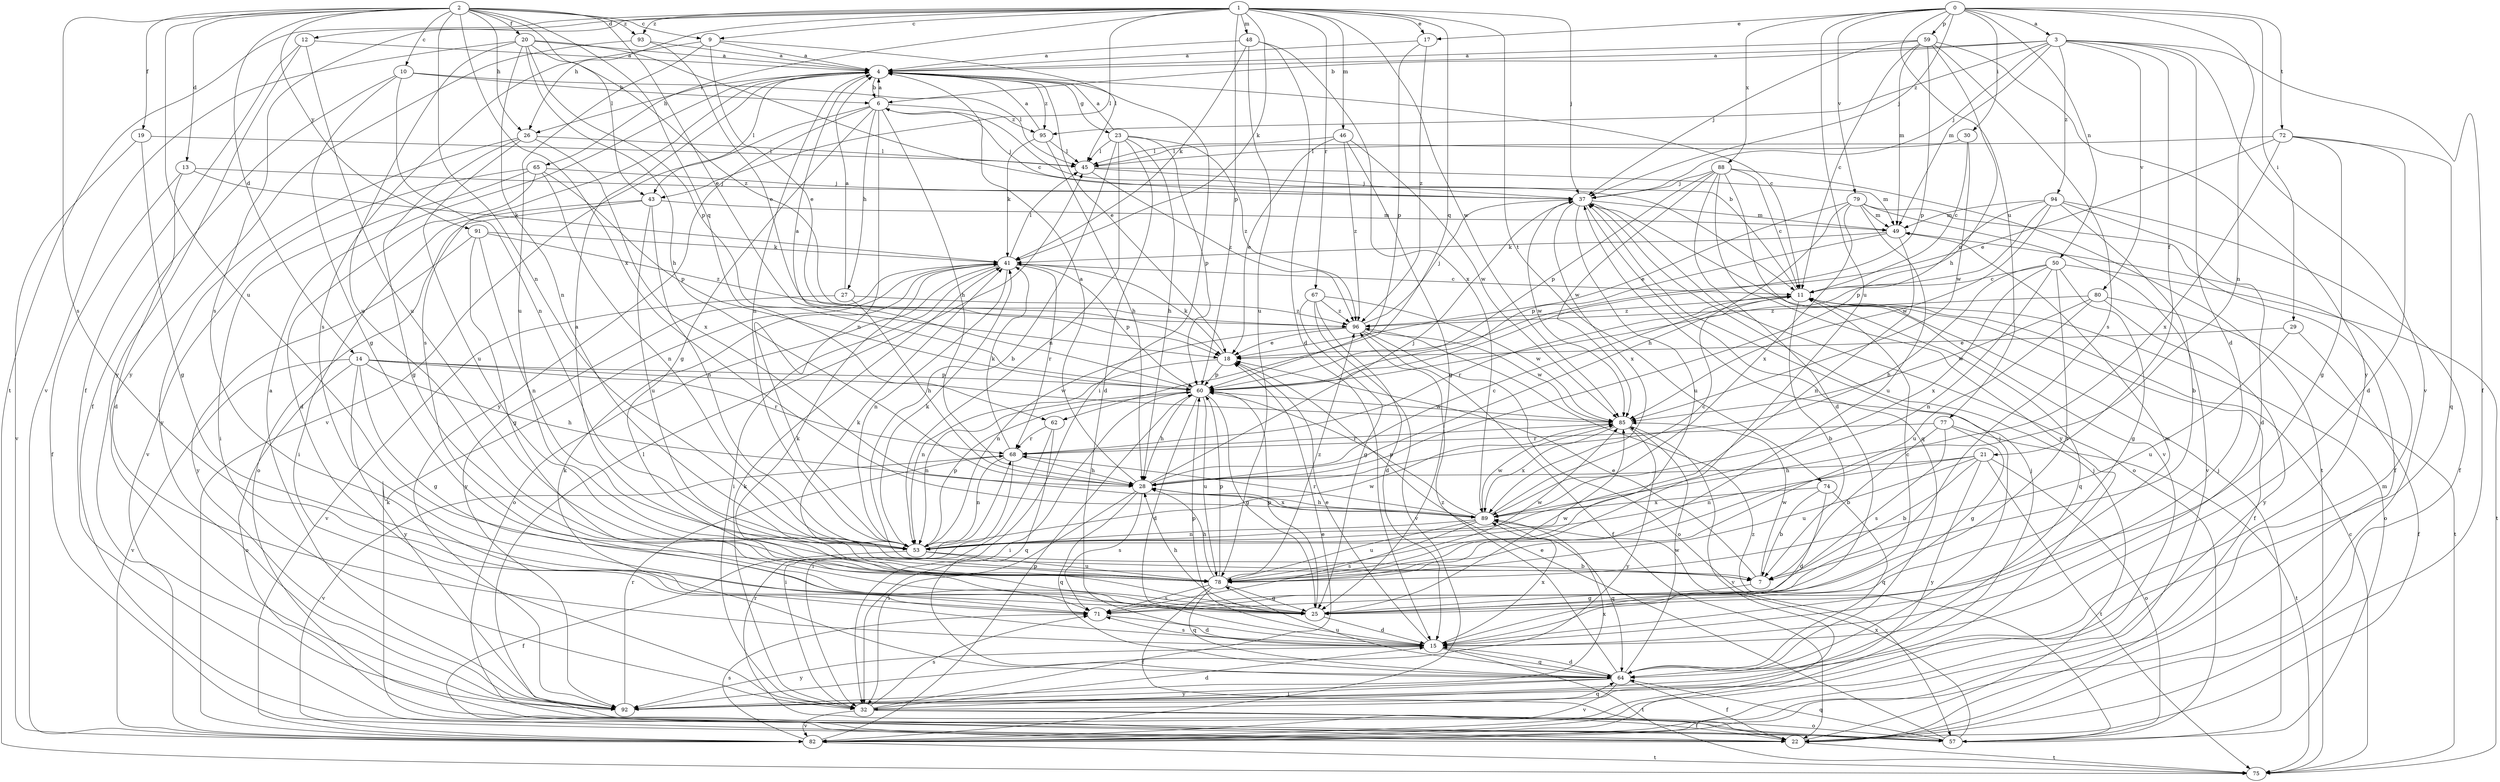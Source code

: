 strict digraph  {
0;
1;
2;
3;
4;
6;
7;
9;
10;
11;
12;
13;
14;
15;
17;
18;
19;
20;
21;
22;
23;
25;
26;
27;
28;
29;
30;
32;
37;
41;
43;
45;
46;
48;
49;
50;
53;
57;
59;
60;
62;
64;
65;
67;
68;
71;
72;
74;
75;
77;
78;
79;
80;
82;
85;
88;
89;
91;
92;
93;
94;
95;
96;
0 -> 3  [label=a];
0 -> 17  [label=e];
0 -> 29  [label=i];
0 -> 30  [label=i];
0 -> 37  [label=j];
0 -> 50  [label=n];
0 -> 53  [label=n];
0 -> 59  [label=p];
0 -> 72  [label=t];
0 -> 77  [label=u];
0 -> 78  [label=u];
0 -> 79  [label=v];
0 -> 88  [label=x];
1 -> 9  [label=c];
1 -> 12  [label=d];
1 -> 17  [label=e];
1 -> 26  [label=h];
1 -> 37  [label=j];
1 -> 41  [label=k];
1 -> 43  [label=l];
1 -> 46  [label=m];
1 -> 48  [label=m];
1 -> 60  [label=p];
1 -> 62  [label=q];
1 -> 65  [label=r];
1 -> 67  [label=r];
1 -> 71  [label=s];
1 -> 74  [label=t];
1 -> 75  [label=t];
1 -> 85  [label=w];
1 -> 93  [label=z];
2 -> 9  [label=c];
2 -> 10  [label=c];
2 -> 13  [label=d];
2 -> 14  [label=d];
2 -> 18  [label=e];
2 -> 19  [label=f];
2 -> 20  [label=f];
2 -> 26  [label=h];
2 -> 43  [label=l];
2 -> 53  [label=n];
2 -> 62  [label=q];
2 -> 71  [label=s];
2 -> 78  [label=u];
2 -> 89  [label=x];
2 -> 91  [label=y];
2 -> 93  [label=z];
3 -> 4  [label=a];
3 -> 6  [label=b];
3 -> 15  [label=d];
3 -> 21  [label=f];
3 -> 22  [label=f];
3 -> 37  [label=j];
3 -> 49  [label=m];
3 -> 80  [label=v];
3 -> 82  [label=v];
3 -> 94  [label=z];
3 -> 95  [label=z];
4 -> 6  [label=b];
4 -> 11  [label=c];
4 -> 18  [label=e];
4 -> 23  [label=g];
4 -> 26  [label=h];
4 -> 32  [label=i];
4 -> 43  [label=l];
4 -> 53  [label=n];
4 -> 71  [label=s];
4 -> 95  [label=z];
6 -> 4  [label=a];
6 -> 25  [label=g];
6 -> 27  [label=h];
6 -> 28  [label=h];
6 -> 37  [label=j];
6 -> 53  [label=n];
6 -> 82  [label=v];
6 -> 92  [label=y];
6 -> 95  [label=z];
7 -> 18  [label=e];
7 -> 25  [label=g];
7 -> 41  [label=k];
7 -> 85  [label=w];
9 -> 4  [label=a];
9 -> 18  [label=e];
9 -> 45  [label=l];
9 -> 71  [label=s];
9 -> 78  [label=u];
10 -> 6  [label=b];
10 -> 22  [label=f];
10 -> 25  [label=g];
10 -> 45  [label=l];
10 -> 53  [label=n];
11 -> 6  [label=b];
11 -> 7  [label=b];
11 -> 22  [label=f];
11 -> 57  [label=o];
11 -> 64  [label=q];
11 -> 68  [label=r];
11 -> 96  [label=z];
12 -> 4  [label=a];
12 -> 22  [label=f];
12 -> 78  [label=u];
12 -> 92  [label=y];
13 -> 15  [label=d];
13 -> 22  [label=f];
13 -> 37  [label=j];
13 -> 41  [label=k];
14 -> 25  [label=g];
14 -> 28  [label=h];
14 -> 57  [label=o];
14 -> 60  [label=p];
14 -> 68  [label=r];
14 -> 82  [label=v];
14 -> 85  [label=w];
14 -> 92  [label=y];
15 -> 18  [label=e];
15 -> 49  [label=m];
15 -> 60  [label=p];
15 -> 64  [label=q];
15 -> 71  [label=s];
15 -> 75  [label=t];
15 -> 89  [label=x];
15 -> 92  [label=y];
17 -> 4  [label=a];
17 -> 60  [label=p];
17 -> 96  [label=z];
18 -> 41  [label=k];
18 -> 53  [label=n];
18 -> 60  [label=p];
19 -> 25  [label=g];
19 -> 45  [label=l];
19 -> 82  [label=v];
20 -> 4  [label=a];
20 -> 11  [label=c];
20 -> 28  [label=h];
20 -> 53  [label=n];
20 -> 60  [label=p];
20 -> 78  [label=u];
20 -> 82  [label=v];
20 -> 96  [label=z];
21 -> 7  [label=b];
21 -> 28  [label=h];
21 -> 53  [label=n];
21 -> 57  [label=o];
21 -> 75  [label=t];
21 -> 78  [label=u];
21 -> 92  [label=y];
22 -> 37  [label=j];
22 -> 41  [label=k];
22 -> 75  [label=t];
23 -> 4  [label=a];
23 -> 7  [label=b];
23 -> 15  [label=d];
23 -> 28  [label=h];
23 -> 45  [label=l];
23 -> 53  [label=n];
23 -> 60  [label=p];
23 -> 96  [label=z];
25 -> 11  [label=c];
25 -> 15  [label=d];
25 -> 28  [label=h];
25 -> 41  [label=k];
25 -> 60  [label=p];
25 -> 85  [label=w];
26 -> 25  [label=g];
26 -> 45  [label=l];
26 -> 78  [label=u];
26 -> 89  [label=x];
26 -> 92  [label=y];
27 -> 4  [label=a];
27 -> 28  [label=h];
27 -> 82  [label=v];
27 -> 96  [label=z];
28 -> 4  [label=a];
28 -> 11  [label=c];
28 -> 32  [label=i];
28 -> 37  [label=j];
28 -> 64  [label=q];
28 -> 71  [label=s];
28 -> 89  [label=x];
29 -> 18  [label=e];
29 -> 22  [label=f];
29 -> 78  [label=u];
30 -> 11  [label=c];
30 -> 45  [label=l];
30 -> 85  [label=w];
32 -> 15  [label=d];
32 -> 18  [label=e];
32 -> 22  [label=f];
32 -> 41  [label=k];
32 -> 57  [label=o];
32 -> 64  [label=q];
32 -> 71  [label=s];
32 -> 82  [label=v];
37 -> 49  [label=m];
37 -> 57  [label=o];
37 -> 64  [label=q];
37 -> 78  [label=u];
37 -> 85  [label=w];
37 -> 89  [label=x];
41 -> 11  [label=c];
41 -> 32  [label=i];
41 -> 45  [label=l];
41 -> 53  [label=n];
41 -> 57  [label=o];
41 -> 60  [label=p];
41 -> 68  [label=r];
41 -> 92  [label=y];
43 -> 32  [label=i];
43 -> 49  [label=m];
43 -> 53  [label=n];
43 -> 57  [label=o];
43 -> 78  [label=u];
45 -> 37  [label=j];
45 -> 49  [label=m];
45 -> 96  [label=z];
46 -> 18  [label=e];
46 -> 25  [label=g];
46 -> 45  [label=l];
46 -> 85  [label=w];
46 -> 96  [label=z];
48 -> 4  [label=a];
48 -> 15  [label=d];
48 -> 41  [label=k];
48 -> 78  [label=u];
48 -> 89  [label=x];
49 -> 41  [label=k];
49 -> 53  [label=n];
49 -> 60  [label=p];
50 -> 11  [label=c];
50 -> 25  [label=g];
50 -> 28  [label=h];
50 -> 53  [label=n];
50 -> 71  [label=s];
50 -> 75  [label=t];
50 -> 89  [label=x];
53 -> 7  [label=b];
53 -> 22  [label=f];
53 -> 41  [label=k];
53 -> 60  [label=p];
53 -> 78  [label=u];
53 -> 85  [label=w];
57 -> 18  [label=e];
57 -> 37  [label=j];
57 -> 45  [label=l];
57 -> 64  [label=q];
57 -> 68  [label=r];
57 -> 89  [label=x];
57 -> 96  [label=z];
59 -> 4  [label=a];
59 -> 11  [label=c];
59 -> 28  [label=h];
59 -> 37  [label=j];
59 -> 49  [label=m];
59 -> 60  [label=p];
59 -> 71  [label=s];
59 -> 92  [label=y];
60 -> 4  [label=a];
60 -> 15  [label=d];
60 -> 25  [label=g];
60 -> 28  [label=h];
60 -> 32  [label=i];
60 -> 53  [label=n];
60 -> 78  [label=u];
60 -> 85  [label=w];
62 -> 32  [label=i];
62 -> 64  [label=q];
62 -> 68  [label=r];
64 -> 15  [label=d];
64 -> 22  [label=f];
64 -> 32  [label=i];
64 -> 37  [label=j];
64 -> 41  [label=k];
64 -> 78  [label=u];
64 -> 82  [label=v];
64 -> 85  [label=w];
64 -> 92  [label=y];
64 -> 96  [label=z];
65 -> 15  [label=d];
65 -> 32  [label=i];
65 -> 37  [label=j];
65 -> 53  [label=n];
65 -> 60  [label=p];
65 -> 82  [label=v];
67 -> 15  [label=d];
67 -> 25  [label=g];
67 -> 82  [label=v];
67 -> 85  [label=w];
67 -> 96  [label=z];
68 -> 28  [label=h];
68 -> 32  [label=i];
68 -> 41  [label=k];
68 -> 53  [label=n];
68 -> 82  [label=v];
71 -> 15  [label=d];
72 -> 15  [label=d];
72 -> 18  [label=e];
72 -> 25  [label=g];
72 -> 45  [label=l];
72 -> 64  [label=q];
72 -> 89  [label=x];
74 -> 7  [label=b];
74 -> 15  [label=d];
74 -> 64  [label=q];
74 -> 89  [label=x];
75 -> 11  [label=c];
77 -> 7  [label=b];
77 -> 25  [label=g];
77 -> 68  [label=r];
77 -> 71  [label=s];
77 -> 75  [label=t];
78 -> 4  [label=a];
78 -> 22  [label=f];
78 -> 25  [label=g];
78 -> 28  [label=h];
78 -> 60  [label=p];
78 -> 64  [label=q];
78 -> 71  [label=s];
78 -> 85  [label=w];
78 -> 96  [label=z];
79 -> 18  [label=e];
79 -> 22  [label=f];
79 -> 28  [label=h];
79 -> 49  [label=m];
79 -> 78  [label=u];
79 -> 82  [label=v];
79 -> 89  [label=x];
80 -> 75  [label=t];
80 -> 78  [label=u];
80 -> 85  [label=w];
80 -> 92  [label=y];
80 -> 96  [label=z];
82 -> 37  [label=j];
82 -> 49  [label=m];
82 -> 60  [label=p];
82 -> 71  [label=s];
82 -> 75  [label=t];
85 -> 68  [label=r];
85 -> 82  [label=v];
85 -> 89  [label=x];
85 -> 92  [label=y];
88 -> 11  [label=c];
88 -> 15  [label=d];
88 -> 37  [label=j];
88 -> 60  [label=p];
88 -> 75  [label=t];
88 -> 82  [label=v];
88 -> 85  [label=w];
88 -> 92  [label=y];
89 -> 11  [label=c];
89 -> 28  [label=h];
89 -> 53  [label=n];
89 -> 60  [label=p];
89 -> 64  [label=q];
89 -> 68  [label=r];
89 -> 71  [label=s];
89 -> 78  [label=u];
89 -> 85  [label=w];
91 -> 25  [label=g];
91 -> 41  [label=k];
91 -> 53  [label=n];
91 -> 92  [label=y];
91 -> 96  [label=z];
92 -> 4  [label=a];
92 -> 68  [label=r];
92 -> 89  [label=x];
93 -> 4  [label=a];
93 -> 18  [label=e];
93 -> 92  [label=y];
94 -> 7  [label=b];
94 -> 11  [label=c];
94 -> 15  [label=d];
94 -> 22  [label=f];
94 -> 49  [label=m];
94 -> 60  [label=p];
94 -> 85  [label=w];
95 -> 4  [label=a];
95 -> 28  [label=h];
95 -> 41  [label=k];
95 -> 45  [label=l];
96 -> 18  [label=e];
96 -> 22  [label=f];
96 -> 37  [label=j];
96 -> 53  [label=n];
96 -> 57  [label=o];
96 -> 85  [label=w];
}

